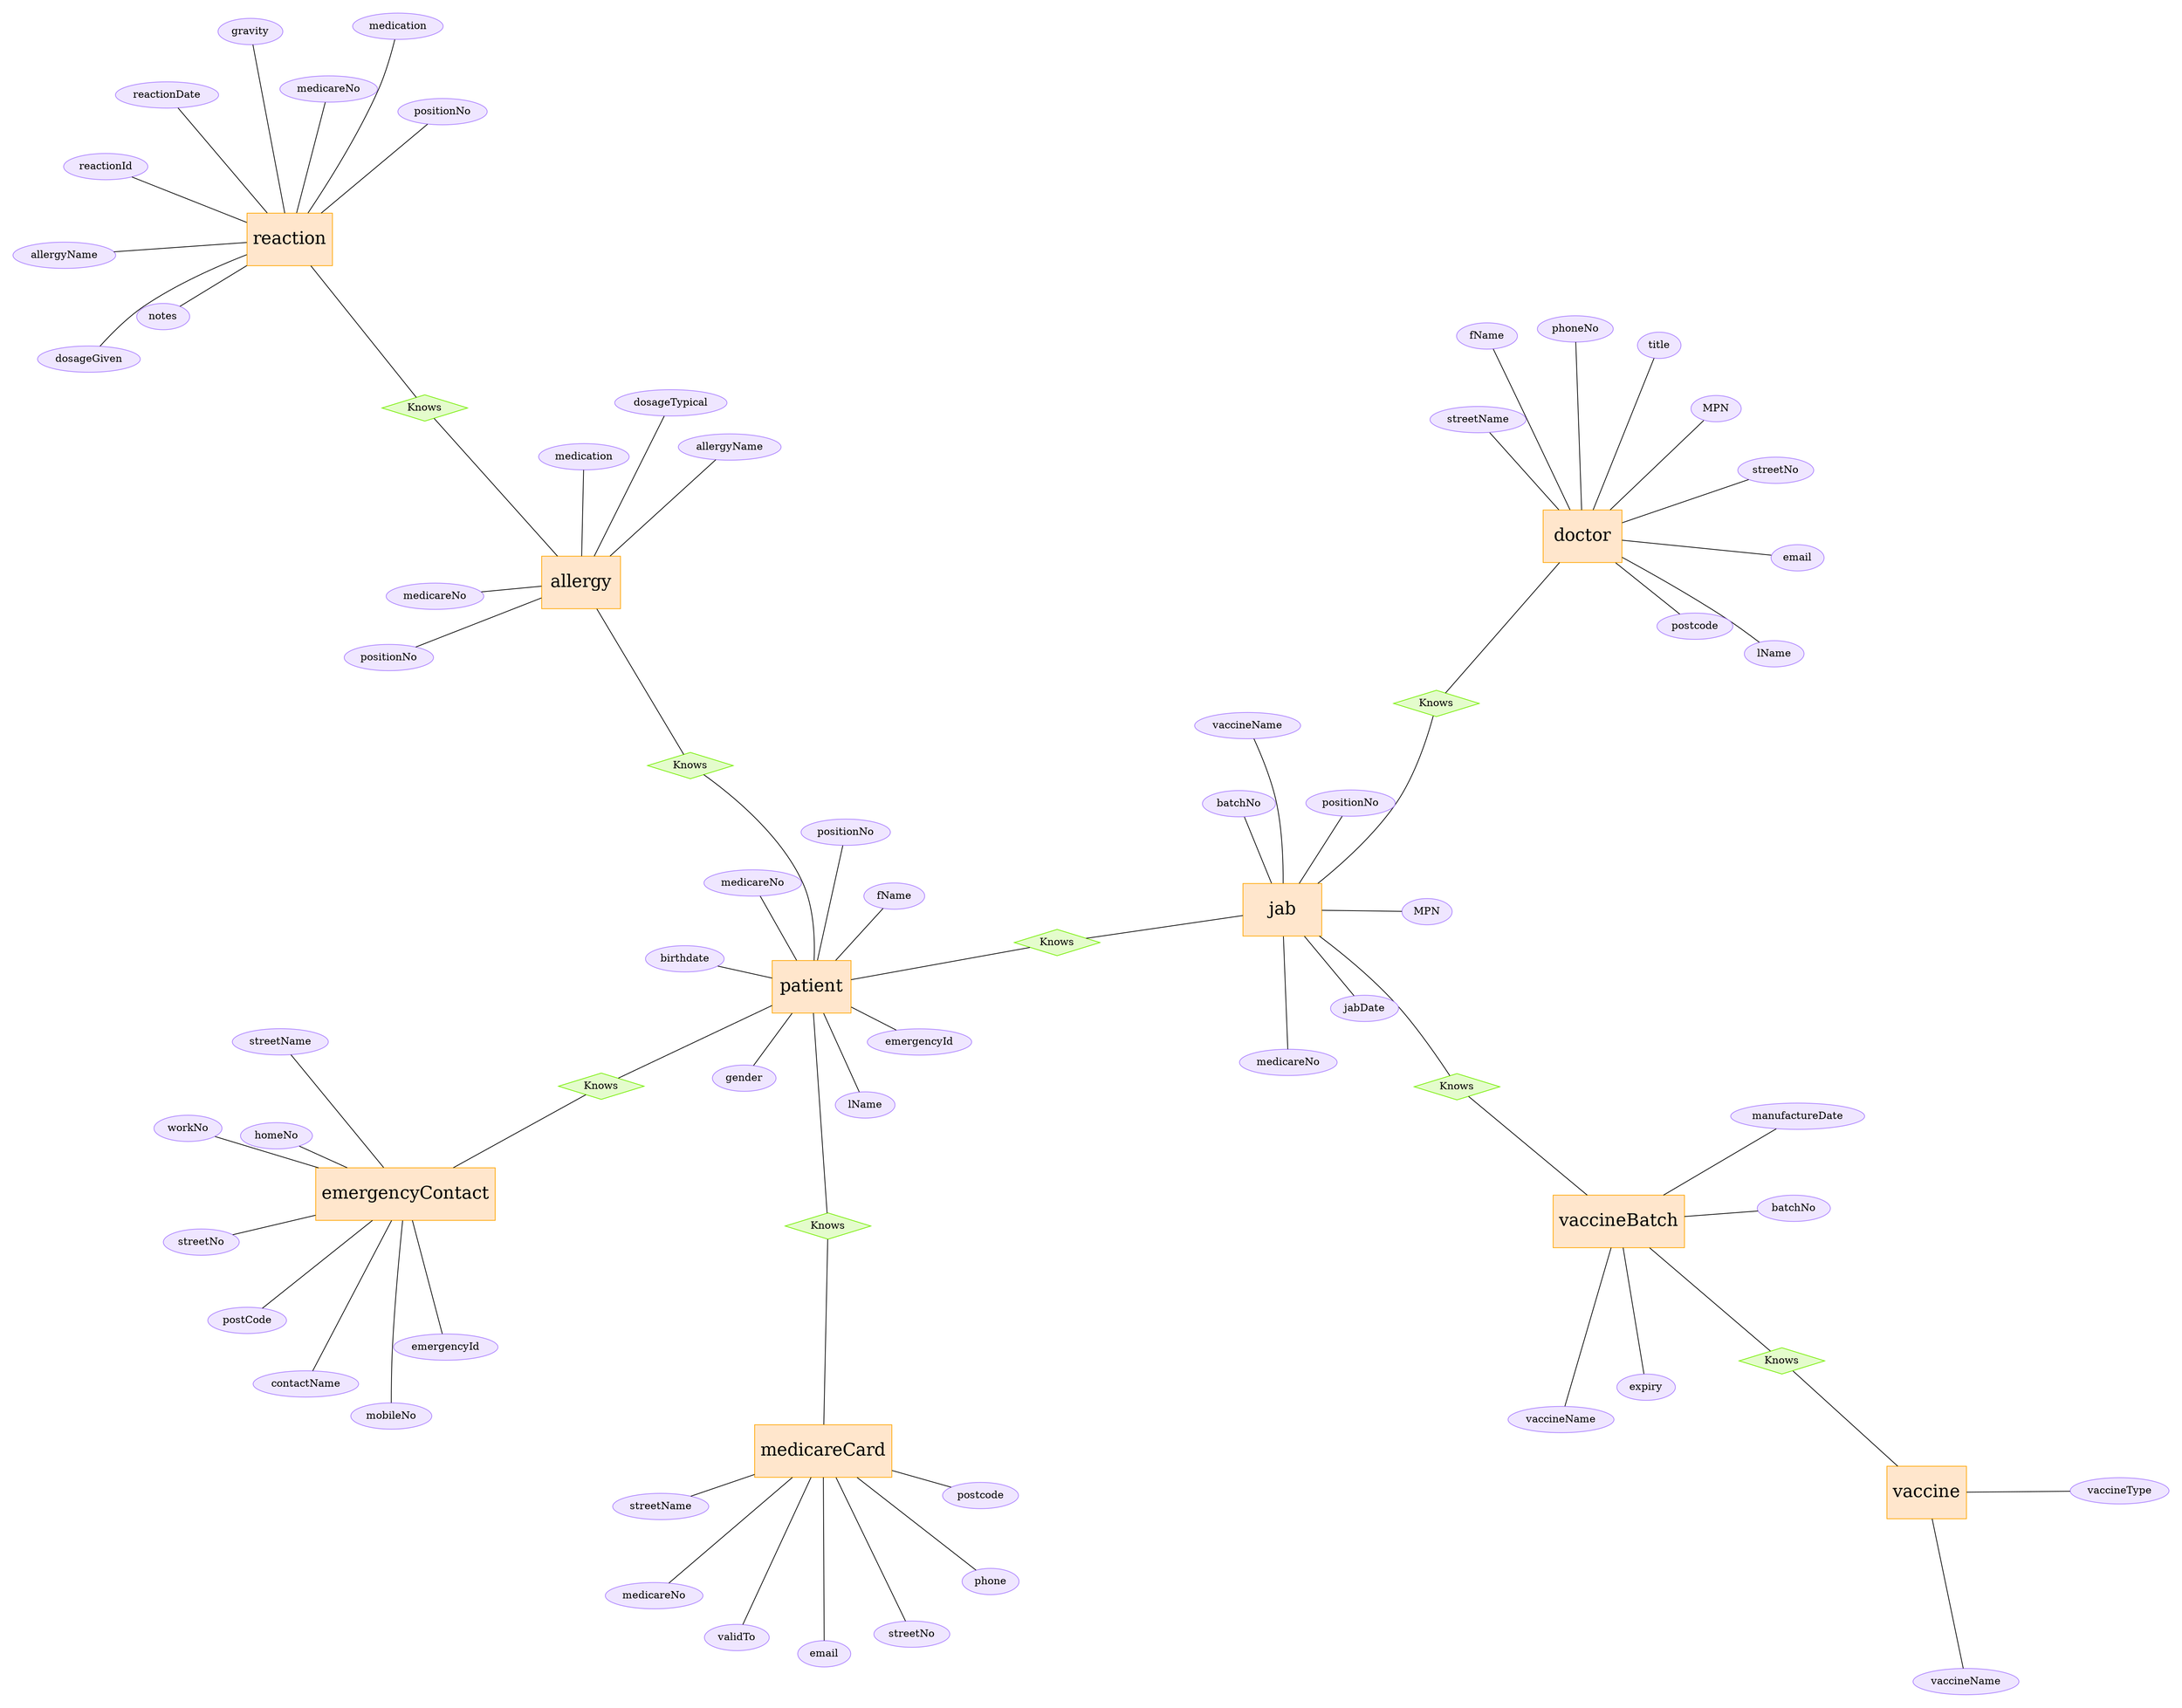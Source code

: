 graph ER {
    graph [ rankdir = "LR" ];
    layout=neato;
    overlap=scale;
    splines=true;
    pad="0.25,0.25";

	{node [shape=box, fontsize=24, height=1, width=1.5, style=filled, color="orange", fillcolor="#FFE6CC"]; allergy;};
	{node [shape=box, fontsize=24, height=1, width=1.5, style=filled, color="orange", fillcolor="#FFE6CC"]; doctor;};
	{node [shape=box, fontsize=24, height=1, width=1.5, style=filled, color="orange", fillcolor="#FFE6CC"]; emergencyContact;};
	{node [shape=box, fontsize=24, height=1, width=1.5, style=filled, color="orange", fillcolor="#FFE6CC"]; jab;};
	{node [shape=box, fontsize=24, height=1, width=1.5, style=filled, color="orange", fillcolor="#FFE6CC"]; medicareCard;};
	{node [shape=box, fontsize=24, height=1, width=1.5, style=filled, color="orange", fillcolor="#FFE6CC"]; patient;};
	{node [shape=box, fontsize=24, height=1, width=1.5, style=filled, color="orange", fillcolor="#FFE6CC"]; reaction;};
	{node [shape=box, fontsize=24, height=1, width=1.5, style=filled, color="orange", fillcolor="#FFE6CC"]; vaccine;};
	{node [shape=box, fontsize=24, height=1, width=1.5, style=filled, color="orange", fillcolor="#FFE6CC"]; vaccineBatch;};


	{node [shape=diamond,style=filled,color="chartreuse2", fillcolor="#E4FCCC"]; {node[label="Knows"] allergy_ibfk_1}; };
		allergy -- allergy_ibfk_1;
		patient -- allergy_ibfk_1;
	{node [shape=diamond,style=filled,color="chartreuse2", fillcolor="#E4FCCC"]; {node[label="Knows"] jab_ibfk_1}; };
		jab -- jab_ibfk_1;
		patient -- jab_ibfk_1;
			{node [shape=diamond,style=filled,color="chartreuse2", fillcolor="#E4FCCC"]; {node[label="Knows"] jab_ibfk_2}; };
		jab -- jab_ibfk_2;
		vaccineBatch -- jab_ibfk_2;
			{node [shape=diamond,style=filled,color="chartreuse2", fillcolor="#E4FCCC"]; {node[label="Knows"] jab_ibfk_3}; };
		jab -- jab_ibfk_3;
		doctor -- jab_ibfk_3;
	{node [shape=diamond,style=filled,color="chartreuse2", fillcolor="#E4FCCC"]; {node[label="Knows"] patient_ibfk_1}; };
		patient -- patient_ibfk_1;
		medicareCard -- patient_ibfk_1;
			{node [shape=diamond,style=filled,color="chartreuse2", fillcolor="#E4FCCC"]; {node[label="Knows"] patient_ibfk_2}; };
		patient -- patient_ibfk_2;
		emergencyContact -- patient_ibfk_2;
	{node [shape=diamond,style=filled,color="chartreuse2", fillcolor="#E4FCCC"]; {node[label="Knows"] reaction_ibfk_1}; };
		reaction -- reaction_ibfk_1;
		allergy -- reaction_ibfk_1;
	{node [shape=diamond,style=filled,color="chartreuse2", fillcolor="#E4FCCC"]; {node[label="Knows"] vaccineBatch_ibfk_1}; };
		vaccineBatch -- vaccineBatch_ibfk_1;
		vaccine -- vaccineBatch_ibfk_1;


	{node [shape=ellipse, style=filled, color="mediumpurple1", fillcolor="#EFE6FF"]; {node[label="allergyName"] "allergy.allergyName"}; {node[label="medication"] "allergy.medication"}; {node[label="dosageTypical"] "allergy.dosageTypical"}; {node[label="medicareNo"] "allergy.medicareNo"}; {node[label="positionNo"] "allergy.positionNo"}; }; 
	{node [shape=ellipse, style=filled, color="mediumpurple1", fillcolor="#EFE6FF"]; {node[label="MPN"] "doctor.MPN"}; {node[label="title"] "doctor.title"}; {node[label="fName"] "doctor.fName"}; {node[label="lName"] "doctor.lName"}; {node[label="streetNo"] "doctor.streetNo"}; {node[label="streetName"] "doctor.streetName"}; {node[label="postcode"] "doctor.postcode"}; {node[label="email"] "doctor.email"}; {node[label="phoneNo"] "doctor.phoneNo"}; }; 
	{node [shape=ellipse, style=filled, color="mediumpurple1", fillcolor="#EFE6FF"]; {node[label="emergencyId"] "emergencyContact.emergencyId"}; {node[label="contactName"] "emergencyContact.contactName"}; {node[label="workNo"] "emergencyContact.workNo"}; {node[label="homeNo"] "emergencyContact.homeNo"}; {node[label="mobileNo"] "emergencyContact.mobileNo"}; {node[label="streetNo"] "emergencyContact.streetNo"}; {node[label="streetName"] "emergencyContact.streetName"}; {node[label="postCode"] "emergencyContact.postCode"}; }; 
	{node [shape=ellipse, style=filled, color="mediumpurple1", fillcolor="#EFE6FF"]; {node[label="medicareNo"] "jab.medicareNo"}; {node[label="positionNo"] "jab.positionNo"}; {node[label="vaccineName"] "jab.vaccineName"}; {node[label="batchNo"] "jab.batchNo"}; {node[label="MPN"] "jab.MPN"}; {node[label="jabDate"] "jab.jabDate"}; }; 
	{node [shape=ellipse, style=filled, color="mediumpurple1", fillcolor="#EFE6FF"]; {node[label="medicareNo"] "medicareCard.medicareNo"}; {node[label="email"] "medicareCard.email"}; {node[label="validTo"] "medicareCard.validTo"}; {node[label="phone"] "medicareCard.phone"}; {node[label="streetNo"] "medicareCard.streetNo"}; {node[label="streetName"] "medicareCard.streetName"}; {node[label="postcode"] "medicareCard.postcode"}; }; 
	{node [shape=ellipse, style=filled, color="mediumpurple1", fillcolor="#EFE6FF"]; {node[label="positionNo"] "patient.positionNo"}; {node[label="medicareNo"] "patient.medicareNo"}; {node[label="fName"] "patient.fName"}; {node[label="lName"] "patient.lName"}; {node[label="gender"] "patient.gender"}; {node[label="birthdate"] "patient.birthdate"}; {node[label="emergencyId"] "patient.emergencyId"}; }; 
	{node [shape=ellipse, style=filled, color="mediumpurple1", fillcolor="#EFE6FF"]; {node[label="reactionId"] "reaction.reactionId"}; {node[label="reactionDate"] "reaction.reactionDate"}; {node[label="gravity"] "reaction.gravity"}; {node[label="dosageGiven"] "reaction.dosageGiven"}; {node[label="medication"] "reaction.medication"}; {node[label="notes"] "reaction.notes"}; {node[label="allergyName"] "reaction.allergyName"}; {node[label="medicareNo"] "reaction.medicareNo"}; {node[label="positionNo"] "reaction.positionNo"}; }; 
	{node [shape=ellipse, style=filled, color="mediumpurple1", fillcolor="#EFE6FF"]; {node[label="vaccineType"] "vaccine.vaccineType"}; {node[label="vaccineName"] "vaccine.vaccineName"}; }; 
	{node [shape=ellipse, style=filled, color="mediumpurple1", fillcolor="#EFE6FF"]; {node[label="batchNo"] "vaccineBatch.batchNo"}; {node[label="manufactureDate"] "vaccineBatch.manufactureDate"}; {node[label="expiry"] "vaccineBatch.expiry"}; {node[label="vaccineName"] "vaccineBatch.vaccineName"}; }; 


	allergy -- { "allergy.allergyName"; "allergy.medication"; "allergy.dosageTypical"; "allergy.medicareNo"; "allergy.positionNo" };
	doctor -- { "doctor.MPN"; "doctor.title"; "doctor.fName"; "doctor.lName"; "doctor.streetNo"; "doctor.streetName"; "doctor.postcode"; "doctor.email"; "doctor.phoneNo" };
	emergencyContact -- { "emergencyContact.emergencyId"; "emergencyContact.contactName"; "emergencyContact.workNo"; "emergencyContact.homeNo"; "emergencyContact.mobileNo"; "emergencyContact.streetNo"; "emergencyContact.streetName"; "emergencyContact.postCode" };
	jab -- { "jab.medicareNo"; "jab.positionNo"; "jab.vaccineName"; "jab.batchNo"; "jab.MPN"; "jab.jabDate" };
	medicareCard -- { "medicareCard.medicareNo"; "medicareCard.email"; "medicareCard.validTo"; "medicareCard.phone"; "medicareCard.streetNo"; "medicareCard.streetName"; "medicareCard.postcode" };
	patient -- { "patient.positionNo"; "patient.medicareNo"; "patient.fName"; "patient.lName"; "patient.gender"; "patient.birthdate"; "patient.emergencyId" };
	reaction -- { "reaction.reactionId"; "reaction.reactionDate"; "reaction.gravity"; "reaction.dosageGiven"; "reaction.medication"; "reaction.notes"; "reaction.allergyName"; "reaction.medicareNo"; "reaction.positionNo" };
	vaccine -- { "vaccine.vaccineType"; "vaccine.vaccineName" };
	vaccineBatch -- { "vaccineBatch.batchNo"; "vaccineBatch.manufactureDate"; "vaccineBatch.expiry"; "vaccineBatch.vaccineName" };


}
